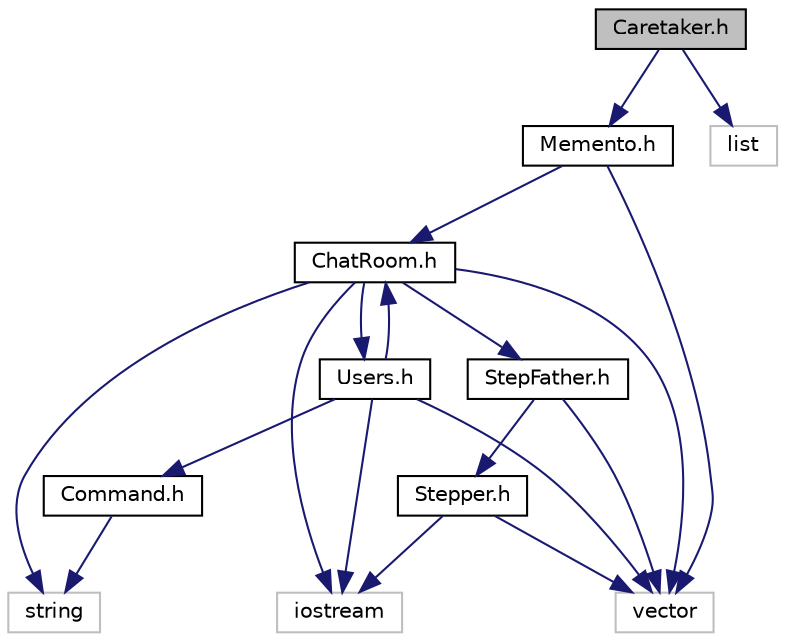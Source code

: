 digraph "Caretaker.h"
{
 // LATEX_PDF_SIZE
  edge [fontname="Helvetica",fontsize="10",labelfontname="Helvetica",labelfontsize="10"];
  node [fontname="Helvetica",fontsize="10",shape=record];
  Node1 [label="Caretaker.h",height=0.2,width=0.4,color="black", fillcolor="grey75", style="filled", fontcolor="black",tooltip="Definition of the Caretaker class for managing Memento objects."];
  Node1 -> Node2 [color="midnightblue",fontsize="10",style="solid",fontname="Helvetica"];
  Node2 [label="Memento.h",height=0.2,width=0.4,color="black", fillcolor="white", style="filled",URL="$Memento_8h.html",tooltip="Memento pattern implementation for state preservation."];
  Node2 -> Node3 [color="midnightblue",fontsize="10",style="solid",fontname="Helvetica"];
  Node3 [label="ChatRoom.h",height=0.2,width=0.4,color="black", fillcolor="white", style="filled",URL="$ChatRoom_8h.html",tooltip="This file contains the declaration of the ChatRoom class and its derived classes CtrlCat and Dogorith..."];
  Node3 -> Node4 [color="midnightblue",fontsize="10",style="solid",fontname="Helvetica"];
  Node4 [label="Users.h",height=0.2,width=0.4,color="black", fillcolor="white", style="filled",URL="$Users_8h.html",tooltip="User classes implementing different user types for the chat system."];
  Node4 -> Node5 [color="midnightblue",fontsize="10",style="solid",fontname="Helvetica"];
  Node5 [label="iostream",height=0.2,width=0.4,color="grey75", fillcolor="white", style="filled",tooltip=" "];
  Node4 -> Node6 [color="midnightblue",fontsize="10",style="solid",fontname="Helvetica"];
  Node6 [label="vector",height=0.2,width=0.4,color="grey75", fillcolor="white", style="filled",tooltip=" "];
  Node4 -> Node3 [color="midnightblue",fontsize="10",style="solid",fontname="Helvetica"];
  Node4 -> Node7 [color="midnightblue",fontsize="10",style="solid",fontname="Helvetica"];
  Node7 [label="Command.h",height=0.2,width=0.4,color="black", fillcolor="white", style="filled",URL="$Command_8h.html",tooltip="Command pattern implementation for chat room operations."];
  Node7 -> Node8 [color="midnightblue",fontsize="10",style="solid",fontname="Helvetica"];
  Node8 [label="string",height=0.2,width=0.4,color="grey75", fillcolor="white", style="filled",tooltip=" "];
  Node3 -> Node9 [color="midnightblue",fontsize="10",style="solid",fontname="Helvetica"];
  Node9 [label="StepFather.h",height=0.2,width=0.4,color="black", fillcolor="white", style="filled",URL="$StepFather_8h.html",tooltip="Abstract container classes with iterator support."];
  Node9 -> Node10 [color="midnightblue",fontsize="10",style="solid",fontname="Helvetica"];
  Node10 [label="Stepper.h",height=0.2,width=0.4,color="black", fillcolor="white", style="filled",URL="$Stepper_8h.html",tooltip="Iterator pattern implementation for traversing collections."];
  Node10 -> Node6 [color="midnightblue",fontsize="10",style="solid",fontname="Helvetica"];
  Node10 -> Node5 [color="midnightblue",fontsize="10",style="solid",fontname="Helvetica"];
  Node9 -> Node6 [color="midnightblue",fontsize="10",style="solid",fontname="Helvetica"];
  Node3 -> Node5 [color="midnightblue",fontsize="10",style="solid",fontname="Helvetica"];
  Node3 -> Node8 [color="midnightblue",fontsize="10",style="solid",fontname="Helvetica"];
  Node3 -> Node6 [color="midnightblue",fontsize="10",style="solid",fontname="Helvetica"];
  Node2 -> Node6 [color="midnightblue",fontsize="10",style="solid",fontname="Helvetica"];
  Node1 -> Node11 [color="midnightblue",fontsize="10",style="solid",fontname="Helvetica"];
  Node11 [label="list",height=0.2,width=0.4,color="grey75", fillcolor="white", style="filled",tooltip=" "];
}
